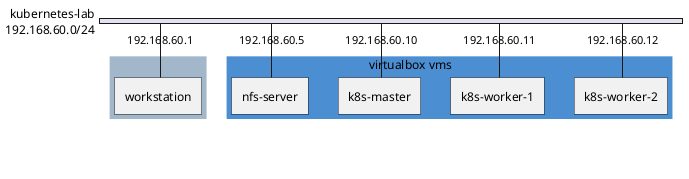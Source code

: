 @startuml architecture

nwdiag {

  group {
    color = "a3b7cb";
    workstation;
    description = "";
  }

  group {
    color = "#4b8ed1";
    nfs-server;
    k8s-master;
    k8s-worker-1;
    k8s-worker-2;
    description = "\t\t\t\t\t    virtualbox vms"
  }

  network kubernetes-lab {
    address = "192.168.60.0/24"
    workstation [address = "192.168.60.1"];
    nfs-server [address = "192.168.60.5", description = "nfs-server"];
    k8s-master [address = "192.168.60.10"];
    k8s-worker-1 [address = "192.168.60.11"];
    k8s-worker-2 [address = "192.168.60.12"];
  } 
}
@enduml 